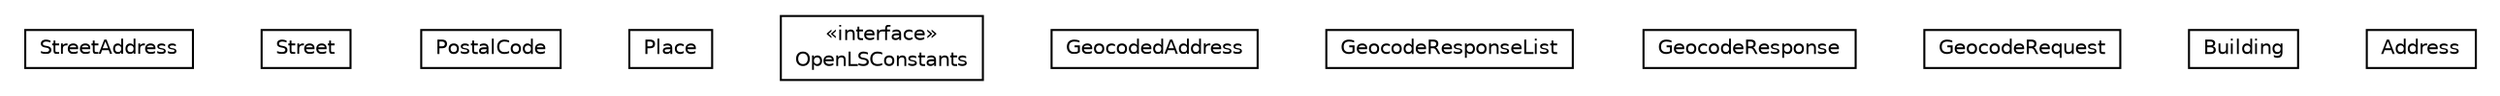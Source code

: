 #!/usr/local/bin/dot
#
# Class diagram 
# Generated by UMLGraph version R5_6-24-gf6e263 (http://www.umlgraph.org/)
#

digraph G {
	edge [fontname="Helvetica",fontsize=10,labelfontname="Helvetica",labelfontsize=10];
	node [fontname="Helvetica",fontsize=10,shape=plaintext];
	nodesep=0.25;
	ranksep=0.5;
	// nl.geozet.openls.databinding.openls.StreetAddress
	c38 [label=<<table title="nl.geozet.openls.databinding.openls.StreetAddress" border="0" cellborder="1" cellspacing="0" cellpadding="2" port="p" href="./StreetAddress.html">
		<tr><td><table border="0" cellspacing="0" cellpadding="1">
<tr><td align="center" balign="center"> StreetAddress </td></tr>
		</table></td></tr>
		</table>>, URL="./StreetAddress.html", fontname="Helvetica", fontcolor="black", fontsize=10.0];
	// nl.geozet.openls.databinding.openls.Street
	c39 [label=<<table title="nl.geozet.openls.databinding.openls.Street" border="0" cellborder="1" cellspacing="0" cellpadding="2" port="p" href="./Street.html">
		<tr><td><table border="0" cellspacing="0" cellpadding="1">
<tr><td align="center" balign="center"> Street </td></tr>
		</table></td></tr>
		</table>>, URL="./Street.html", fontname="Helvetica", fontcolor="black", fontsize=10.0];
	// nl.geozet.openls.databinding.openls.PostalCode
	c40 [label=<<table title="nl.geozet.openls.databinding.openls.PostalCode" border="0" cellborder="1" cellspacing="0" cellpadding="2" port="p" href="./PostalCode.html">
		<tr><td><table border="0" cellspacing="0" cellpadding="1">
<tr><td align="center" balign="center"> PostalCode </td></tr>
		</table></td></tr>
		</table>>, URL="./PostalCode.html", fontname="Helvetica", fontcolor="black", fontsize=10.0];
	// nl.geozet.openls.databinding.openls.Place
	c41 [label=<<table title="nl.geozet.openls.databinding.openls.Place" border="0" cellborder="1" cellspacing="0" cellpadding="2" port="p" href="./Place.html">
		<tr><td><table border="0" cellspacing="0" cellpadding="1">
<tr><td align="center" balign="center"> Place </td></tr>
		</table></td></tr>
		</table>>, URL="./Place.html", fontname="Helvetica", fontcolor="black", fontsize=10.0];
	// nl.geozet.openls.databinding.openls.OpenLSConstants
	c42 [label=<<table title="nl.geozet.openls.databinding.openls.OpenLSConstants" border="0" cellborder="1" cellspacing="0" cellpadding="2" port="p" href="./OpenLSConstants.html">
		<tr><td><table border="0" cellspacing="0" cellpadding="1">
<tr><td align="center" balign="center"> &#171;interface&#187; </td></tr>
<tr><td align="center" balign="center"> OpenLSConstants </td></tr>
		</table></td></tr>
		</table>>, URL="./OpenLSConstants.html", fontname="Helvetica", fontcolor="black", fontsize=10.0];
	// nl.geozet.openls.databinding.openls.GeocodedAddress
	c43 [label=<<table title="nl.geozet.openls.databinding.openls.GeocodedAddress" border="0" cellborder="1" cellspacing="0" cellpadding="2" port="p" href="./GeocodedAddress.html">
		<tr><td><table border="0" cellspacing="0" cellpadding="1">
<tr><td align="center" balign="center"> GeocodedAddress </td></tr>
		</table></td></tr>
		</table>>, URL="./GeocodedAddress.html", fontname="Helvetica", fontcolor="black", fontsize=10.0];
	// nl.geozet.openls.databinding.openls.GeocodeResponseList
	c44 [label=<<table title="nl.geozet.openls.databinding.openls.GeocodeResponseList" border="0" cellborder="1" cellspacing="0" cellpadding="2" port="p" href="./GeocodeResponseList.html">
		<tr><td><table border="0" cellspacing="0" cellpadding="1">
<tr><td align="center" balign="center"> GeocodeResponseList </td></tr>
		</table></td></tr>
		</table>>, URL="./GeocodeResponseList.html", fontname="Helvetica", fontcolor="black", fontsize=10.0];
	// nl.geozet.openls.databinding.openls.GeocodeResponse
	c45 [label=<<table title="nl.geozet.openls.databinding.openls.GeocodeResponse" border="0" cellborder="1" cellspacing="0" cellpadding="2" port="p" href="./GeocodeResponse.html">
		<tr><td><table border="0" cellspacing="0" cellpadding="1">
<tr><td align="center" balign="center"> GeocodeResponse </td></tr>
		</table></td></tr>
		</table>>, URL="./GeocodeResponse.html", fontname="Helvetica", fontcolor="black", fontsize=10.0];
	// nl.geozet.openls.databinding.openls.GeocodeRequest
	c46 [label=<<table title="nl.geozet.openls.databinding.openls.GeocodeRequest" border="0" cellborder="1" cellspacing="0" cellpadding="2" port="p" href="./GeocodeRequest.html">
		<tr><td><table border="0" cellspacing="0" cellpadding="1">
<tr><td align="center" balign="center"> GeocodeRequest </td></tr>
		</table></td></tr>
		</table>>, URL="./GeocodeRequest.html", fontname="Helvetica", fontcolor="black", fontsize=10.0];
	// nl.geozet.openls.databinding.openls.Building
	c47 [label=<<table title="nl.geozet.openls.databinding.openls.Building" border="0" cellborder="1" cellspacing="0" cellpadding="2" port="p" href="./Building.html">
		<tr><td><table border="0" cellspacing="0" cellpadding="1">
<tr><td align="center" balign="center"> Building </td></tr>
		</table></td></tr>
		</table>>, URL="./Building.html", fontname="Helvetica", fontcolor="black", fontsize=10.0];
	// nl.geozet.openls.databinding.openls.Address
	c48 [label=<<table title="nl.geozet.openls.databinding.openls.Address" border="0" cellborder="1" cellspacing="0" cellpadding="2" port="p" href="./Address.html">
		<tr><td><table border="0" cellspacing="0" cellpadding="1">
<tr><td align="center" balign="center"> Address </td></tr>
		</table></td></tr>
		</table>>, URL="./Address.html", fontname="Helvetica", fontcolor="black", fontsize=10.0];
}

